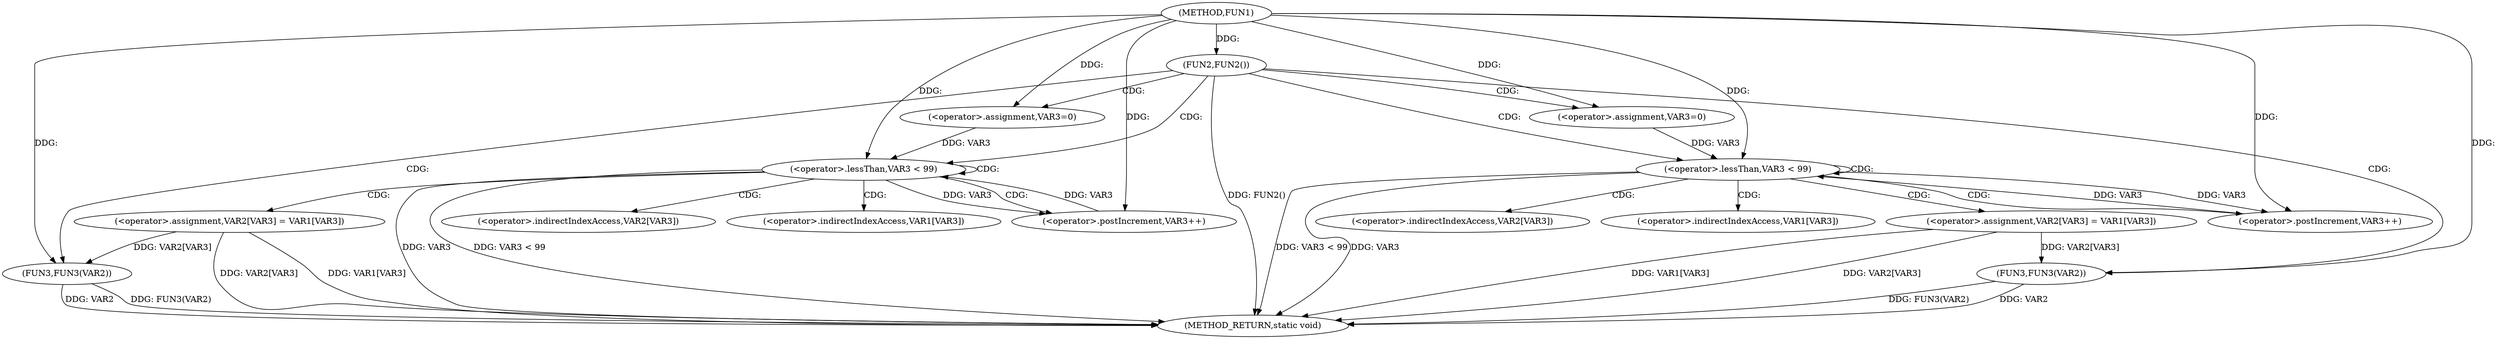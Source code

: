 digraph FUN1 {  
"1000100" [label = "(METHOD,FUN1)" ]
"1000153" [label = "(METHOD_RETURN,static void)" ]
"1000103" [label = "(FUN2,FUN2())" ]
"1000110" [label = "(<operator>.assignment,VAR3=0)" ]
"1000113" [label = "(<operator>.lessThan,VAR3 < 99)" ]
"1000116" [label = "(<operator>.postIncrement,VAR3++)" ]
"1000119" [label = "(<operator>.assignment,VAR2[VAR3] = VAR1[VAR3])" ]
"1000126" [label = "(FUN3,FUN3(VAR2))" ]
"1000135" [label = "(<operator>.assignment,VAR3=0)" ]
"1000138" [label = "(<operator>.lessThan,VAR3 < 99)" ]
"1000141" [label = "(<operator>.postIncrement,VAR3++)" ]
"1000144" [label = "(<operator>.assignment,VAR2[VAR3] = VAR1[VAR3])" ]
"1000151" [label = "(FUN3,FUN3(VAR2))" ]
"1000120" [label = "(<operator>.indirectIndexAccess,VAR2[VAR3])" ]
"1000123" [label = "(<operator>.indirectIndexAccess,VAR1[VAR3])" ]
"1000145" [label = "(<operator>.indirectIndexAccess,VAR2[VAR3])" ]
"1000148" [label = "(<operator>.indirectIndexAccess,VAR1[VAR3])" ]
  "1000126" -> "1000153"  [ label = "DDG: FUN3(VAR2)"] 
  "1000151" -> "1000153"  [ label = "DDG: FUN3(VAR2)"] 
  "1000113" -> "1000153"  [ label = "DDG: VAR3"] 
  "1000151" -> "1000153"  [ label = "DDG: VAR2"] 
  "1000144" -> "1000153"  [ label = "DDG: VAR1[VAR3]"] 
  "1000126" -> "1000153"  [ label = "DDG: VAR2"] 
  "1000144" -> "1000153"  [ label = "DDG: VAR2[VAR3]"] 
  "1000138" -> "1000153"  [ label = "DDG: VAR3 < 99"] 
  "1000119" -> "1000153"  [ label = "DDG: VAR1[VAR3]"] 
  "1000138" -> "1000153"  [ label = "DDG: VAR3"] 
  "1000103" -> "1000153"  [ label = "DDG: FUN2()"] 
  "1000113" -> "1000153"  [ label = "DDG: VAR3 < 99"] 
  "1000119" -> "1000153"  [ label = "DDG: VAR2[VAR3]"] 
  "1000100" -> "1000103"  [ label = "DDG: "] 
  "1000100" -> "1000110"  [ label = "DDG: "] 
  "1000116" -> "1000113"  [ label = "DDG: VAR3"] 
  "1000110" -> "1000113"  [ label = "DDG: VAR3"] 
  "1000100" -> "1000113"  [ label = "DDG: "] 
  "1000113" -> "1000116"  [ label = "DDG: VAR3"] 
  "1000100" -> "1000116"  [ label = "DDG: "] 
  "1000119" -> "1000126"  [ label = "DDG: VAR2[VAR3]"] 
  "1000100" -> "1000126"  [ label = "DDG: "] 
  "1000100" -> "1000135"  [ label = "DDG: "] 
  "1000141" -> "1000138"  [ label = "DDG: VAR3"] 
  "1000135" -> "1000138"  [ label = "DDG: VAR3"] 
  "1000100" -> "1000138"  [ label = "DDG: "] 
  "1000138" -> "1000141"  [ label = "DDG: VAR3"] 
  "1000100" -> "1000141"  [ label = "DDG: "] 
  "1000144" -> "1000151"  [ label = "DDG: VAR2[VAR3]"] 
  "1000100" -> "1000151"  [ label = "DDG: "] 
  "1000103" -> "1000110"  [ label = "CDG: "] 
  "1000103" -> "1000113"  [ label = "CDG: "] 
  "1000103" -> "1000126"  [ label = "CDG: "] 
  "1000103" -> "1000151"  [ label = "CDG: "] 
  "1000103" -> "1000135"  [ label = "CDG: "] 
  "1000103" -> "1000138"  [ label = "CDG: "] 
  "1000113" -> "1000116"  [ label = "CDG: "] 
  "1000113" -> "1000120"  [ label = "CDG: "] 
  "1000113" -> "1000113"  [ label = "CDG: "] 
  "1000113" -> "1000123"  [ label = "CDG: "] 
  "1000113" -> "1000119"  [ label = "CDG: "] 
  "1000138" -> "1000141"  [ label = "CDG: "] 
  "1000138" -> "1000145"  [ label = "CDG: "] 
  "1000138" -> "1000148"  [ label = "CDG: "] 
  "1000138" -> "1000144"  [ label = "CDG: "] 
  "1000138" -> "1000138"  [ label = "CDG: "] 
}
